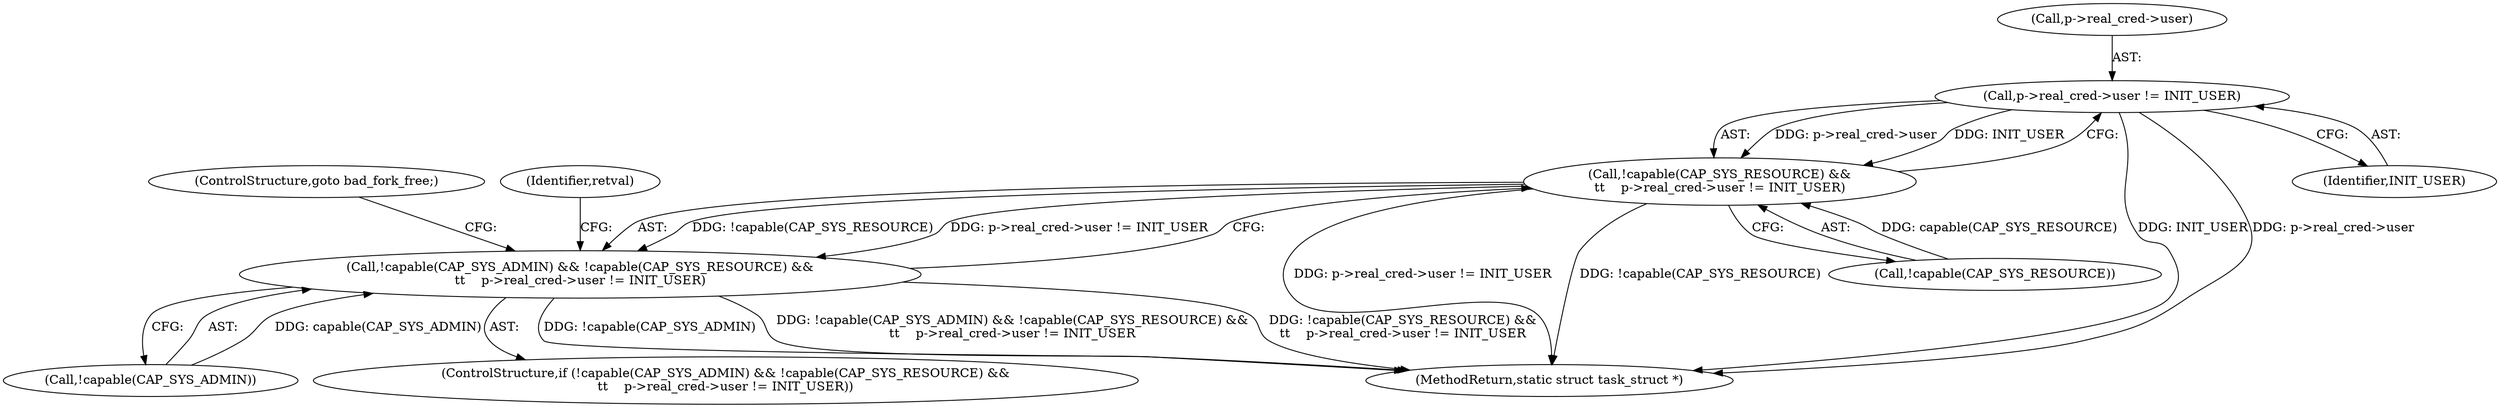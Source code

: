 digraph "0_linux_b69f2292063d2caf37ca9aec7d63ded203701bf3_1@pointer" {
"1000260" [label="(Call,p->real_cred->user != INIT_USER)"];
"1000256" [label="(Call,!capable(CAP_SYS_RESOURCE) &&\n\t\t    p->real_cred->user != INIT_USER)"];
"1000252" [label="(Call,!capable(CAP_SYS_ADMIN) && !capable(CAP_SYS_RESOURCE) &&\n\t\t    p->real_cred->user != INIT_USER)"];
"1001149" [label="(MethodReturn,static struct task_struct *)"];
"1000253" [label="(Call,!capable(CAP_SYS_ADMIN))"];
"1000267" [label="(ControlStructure,goto bad_fork_free;)"];
"1000257" [label="(Call,!capable(CAP_SYS_RESOURCE))"];
"1000261" [label="(Call,p->real_cred->user)"];
"1000251" [label="(ControlStructure,if (!capable(CAP_SYS_ADMIN) && !capable(CAP_SYS_RESOURCE) &&\n\t\t    p->real_cred->user != INIT_USER))"];
"1000256" [label="(Call,!capable(CAP_SYS_RESOURCE) &&\n\t\t    p->real_cred->user != INIT_USER)"];
"1000260" [label="(Call,p->real_cred->user != INIT_USER)"];
"1000266" [label="(Identifier,INIT_USER)"];
"1000269" [label="(Identifier,retval)"];
"1000252" [label="(Call,!capable(CAP_SYS_ADMIN) && !capable(CAP_SYS_RESOURCE) &&\n\t\t    p->real_cred->user != INIT_USER)"];
"1000260" -> "1000256"  [label="AST: "];
"1000260" -> "1000266"  [label="CFG: "];
"1000261" -> "1000260"  [label="AST: "];
"1000266" -> "1000260"  [label="AST: "];
"1000256" -> "1000260"  [label="CFG: "];
"1000260" -> "1001149"  [label="DDG: INIT_USER"];
"1000260" -> "1001149"  [label="DDG: p->real_cred->user"];
"1000260" -> "1000256"  [label="DDG: p->real_cred->user"];
"1000260" -> "1000256"  [label="DDG: INIT_USER"];
"1000256" -> "1000252"  [label="AST: "];
"1000256" -> "1000257"  [label="CFG: "];
"1000257" -> "1000256"  [label="AST: "];
"1000252" -> "1000256"  [label="CFG: "];
"1000256" -> "1001149"  [label="DDG: p->real_cred->user != INIT_USER"];
"1000256" -> "1001149"  [label="DDG: !capable(CAP_SYS_RESOURCE)"];
"1000256" -> "1000252"  [label="DDG: !capable(CAP_SYS_RESOURCE)"];
"1000256" -> "1000252"  [label="DDG: p->real_cred->user != INIT_USER"];
"1000257" -> "1000256"  [label="DDG: capable(CAP_SYS_RESOURCE)"];
"1000252" -> "1000251"  [label="AST: "];
"1000252" -> "1000253"  [label="CFG: "];
"1000253" -> "1000252"  [label="AST: "];
"1000267" -> "1000252"  [label="CFG: "];
"1000269" -> "1000252"  [label="CFG: "];
"1000252" -> "1001149"  [label="DDG: !capable(CAP_SYS_ADMIN)"];
"1000252" -> "1001149"  [label="DDG: !capable(CAP_SYS_ADMIN) && !capable(CAP_SYS_RESOURCE) &&\n\t\t    p->real_cred->user != INIT_USER"];
"1000252" -> "1001149"  [label="DDG: !capable(CAP_SYS_RESOURCE) &&\n\t\t    p->real_cred->user != INIT_USER"];
"1000253" -> "1000252"  [label="DDG: capable(CAP_SYS_ADMIN)"];
}
